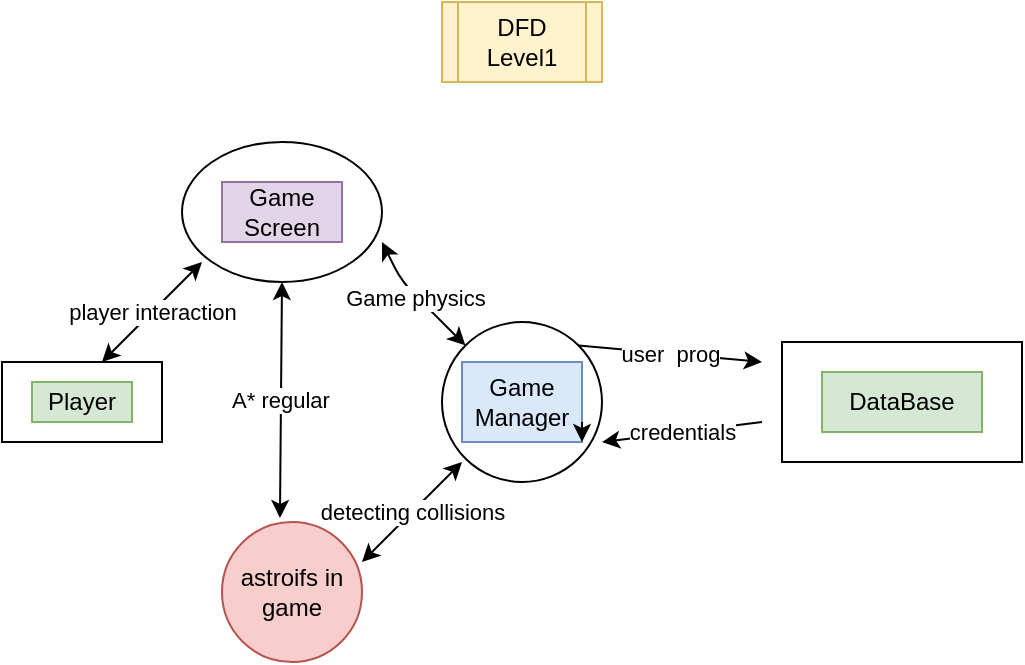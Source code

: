 <mxfile version="13.7.9" type="github">
  <diagram name="Page-1" id="74e2e168-ea6b-b213-b513-2b3c1d86103e">
    <mxGraphModel dx="593" dy="482" grid="1" gridSize="10" guides="1" tooltips="1" connect="1" arrows="1" fold="1" page="1" pageScale="1" pageWidth="1100" pageHeight="850" background="#ffffff" math="0" shadow="0">
      <root>
        <mxCell id="0" />
        <mxCell id="1" parent="0" />
        <mxCell id="CqG1S8tpj4sMc7035naE-1" value="" style="rounded=0;whiteSpace=wrap;html=1;" vertex="1" parent="1">
          <mxGeometry x="40" y="280" width="80" height="40" as="geometry" />
        </mxCell>
        <mxCell id="CqG1S8tpj4sMc7035naE-2" value="Player" style="text;html=1;strokeColor=#82b366;fillColor=#d5e8d4;align=center;verticalAlign=middle;whiteSpace=wrap;rounded=0;" vertex="1" parent="1">
          <mxGeometry x="55" y="290" width="50" height="20" as="geometry" />
        </mxCell>
        <mxCell id="CqG1S8tpj4sMc7035naE-3" value="" style="ellipse;whiteSpace=wrap;html=1;aspect=fixed;" vertex="1" parent="1">
          <mxGeometry x="260" y="260" width="80" height="80" as="geometry" />
        </mxCell>
        <mxCell id="CqG1S8tpj4sMc7035naE-4" value="Game Manager" style="text;html=1;strokeColor=#6c8ebf;fillColor=#dae8fc;align=center;verticalAlign=middle;whiteSpace=wrap;rounded=0;" vertex="1" parent="1">
          <mxGeometry x="270" y="280" width="60" height="40" as="geometry" />
        </mxCell>
        <mxCell id="CqG1S8tpj4sMc7035naE-5" style="edgeStyle=orthogonalEdgeStyle;rounded=0;orthogonalLoop=1;jettySize=auto;html=1;exitX=1;exitY=0.75;exitDx=0;exitDy=0;entryX=1;entryY=1;entryDx=0;entryDy=0;" edge="1" parent="1" source="CqG1S8tpj4sMc7035naE-4" target="CqG1S8tpj4sMc7035naE-4">
          <mxGeometry relative="1" as="geometry" />
        </mxCell>
        <mxCell id="CqG1S8tpj4sMc7035naE-6" value="" style="rounded=0;whiteSpace=wrap;html=1;" vertex="1" parent="1">
          <mxGeometry x="430" y="270" width="120" height="60" as="geometry" />
        </mxCell>
        <mxCell id="CqG1S8tpj4sMc7035naE-7" value="DataBase" style="rounded=0;whiteSpace=wrap;html=1;fillColor=#d5e8d4;strokeColor=#82b366;" vertex="1" parent="1">
          <mxGeometry x="450" y="285" width="80" height="30" as="geometry" />
        </mxCell>
        <mxCell id="CqG1S8tpj4sMc7035naE-8" value="" style="ellipse;whiteSpace=wrap;html=1;" vertex="1" parent="1">
          <mxGeometry x="130" y="170" width="100" height="70" as="geometry" />
        </mxCell>
        <mxCell id="CqG1S8tpj4sMc7035naE-9" value="Game Screen" style="text;html=1;strokeColor=#9673a6;fillColor=#e1d5e7;align=center;verticalAlign=middle;whiteSpace=wrap;rounded=0;" vertex="1" parent="1">
          <mxGeometry x="150" y="190" width="60" height="30" as="geometry" />
        </mxCell>
        <mxCell id="CqG1S8tpj4sMc7035naE-10" value="player interaction" style="endArrow=classic;startArrow=classic;html=1;" edge="1" parent="1">
          <mxGeometry width="50" height="50" relative="1" as="geometry">
            <mxPoint x="90" y="280" as="sourcePoint" />
            <mxPoint x="140" y="230" as="targetPoint" />
          </mxGeometry>
        </mxCell>
        <mxCell id="CqG1S8tpj4sMc7035naE-11" value="Game physics&amp;nbsp;" style="endArrow=classic;startArrow=classic;html=1;entryX=0;entryY=0;entryDx=0;entryDy=0;" edge="1" parent="1" target="CqG1S8tpj4sMc7035naE-3">
          <mxGeometry width="50" height="50" relative="1" as="geometry">
            <mxPoint x="230" y="220" as="sourcePoint" />
            <mxPoint x="260" y="270" as="targetPoint" />
            <Array as="points">
              <mxPoint x="240" y="240" />
            </Array>
          </mxGeometry>
        </mxCell>
        <mxCell id="CqG1S8tpj4sMc7035naE-14" value="user&amp;nbsp; prog" style="endArrow=classic;html=1;exitX=1;exitY=0;exitDx=0;exitDy=0;" edge="1" parent="1" source="CqG1S8tpj4sMc7035naE-3">
          <mxGeometry width="50" height="50" relative="1" as="geometry">
            <mxPoint x="360" y="350" as="sourcePoint" />
            <mxPoint x="420" y="280" as="targetPoint" />
          </mxGeometry>
        </mxCell>
        <mxCell id="CqG1S8tpj4sMc7035naE-15" value="credentials" style="endArrow=classic;html=1;entryX=1;entryY=0.75;entryDx=0;entryDy=0;entryPerimeter=0;" edge="1" parent="1" target="CqG1S8tpj4sMc7035naE-3">
          <mxGeometry width="50" height="50" relative="1" as="geometry">
            <mxPoint x="420" y="310" as="sourcePoint" />
            <mxPoint x="350" y="310" as="targetPoint" />
          </mxGeometry>
        </mxCell>
        <mxCell id="CqG1S8tpj4sMc7035naE-17" value="astroifs in game" style="ellipse;whiteSpace=wrap;html=1;aspect=fixed;fillColor=#f8cecc;strokeColor=#b85450;" vertex="1" parent="1">
          <mxGeometry x="150" y="360" width="70" height="70" as="geometry" />
        </mxCell>
        <mxCell id="CqG1S8tpj4sMc7035naE-18" value="detecting collisions" style="endArrow=classic;startArrow=classic;html=1;" edge="1" parent="1">
          <mxGeometry width="50" height="50" relative="1" as="geometry">
            <mxPoint x="220" y="380" as="sourcePoint" />
            <mxPoint x="270" y="330" as="targetPoint" />
          </mxGeometry>
        </mxCell>
        <mxCell id="CqG1S8tpj4sMc7035naE-19" value="A* regular" style="endArrow=classic;startArrow=classic;html=1;entryX=0.5;entryY=1;entryDx=0;entryDy=0;exitX=0.414;exitY=-0.029;exitDx=0;exitDy=0;exitPerimeter=0;" edge="1" parent="1" source="CqG1S8tpj4sMc7035naE-17" target="CqG1S8tpj4sMc7035naE-8">
          <mxGeometry width="50" height="50" relative="1" as="geometry">
            <mxPoint x="270" y="240" as="sourcePoint" />
            <mxPoint x="320" y="190" as="targetPoint" />
          </mxGeometry>
        </mxCell>
        <mxCell id="CqG1S8tpj4sMc7035naE-20" value="DFD Level1" style="shape=process;whiteSpace=wrap;html=1;backgroundOutline=1;fillColor=#fff2cc;strokeColor=#d6b656;" vertex="1" parent="1">
          <mxGeometry x="260" y="100" width="80" height="40" as="geometry" />
        </mxCell>
      </root>
    </mxGraphModel>
  </diagram>
</mxfile>
